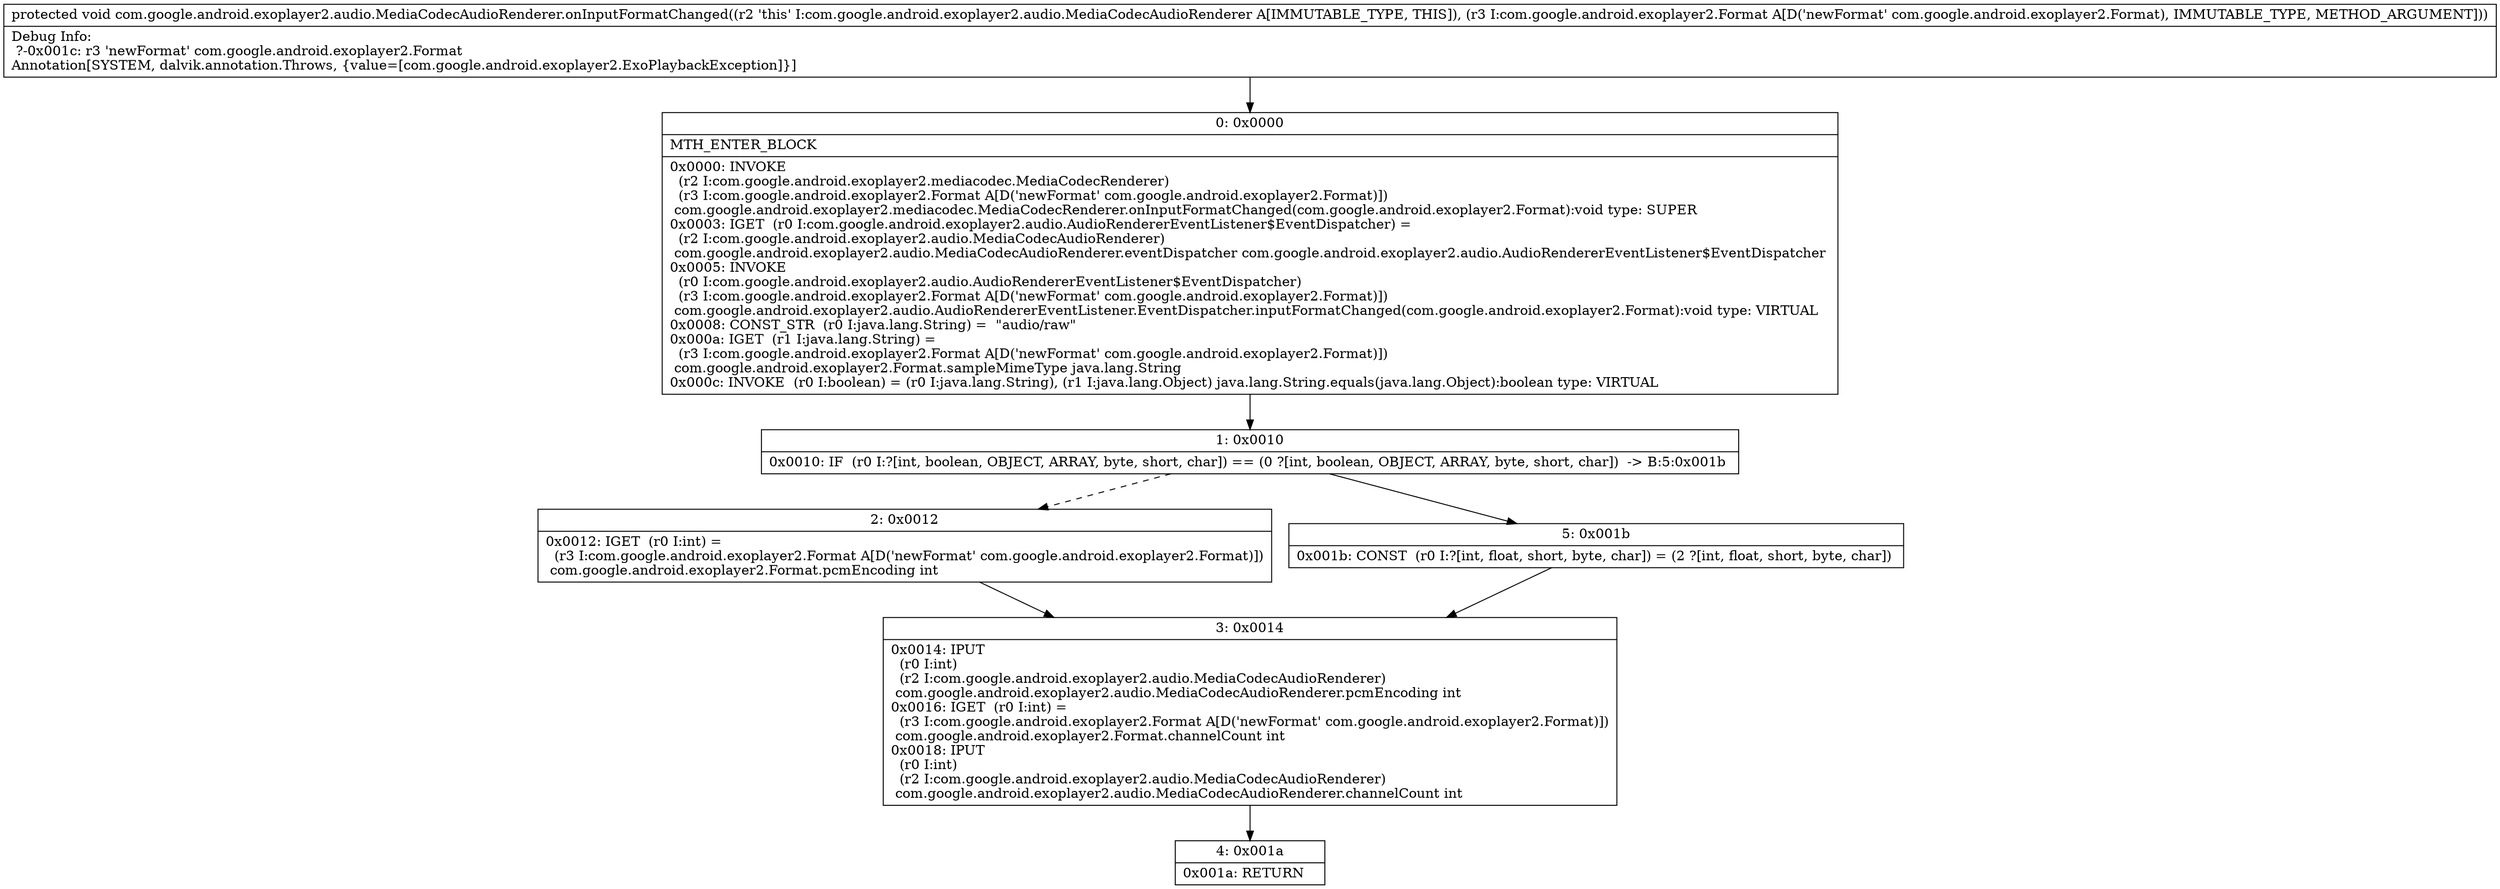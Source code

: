 digraph "CFG forcom.google.android.exoplayer2.audio.MediaCodecAudioRenderer.onInputFormatChanged(Lcom\/google\/android\/exoplayer2\/Format;)V" {
Node_0 [shape=record,label="{0\:\ 0x0000|MTH_ENTER_BLOCK\l|0x0000: INVOKE  \l  (r2 I:com.google.android.exoplayer2.mediacodec.MediaCodecRenderer)\l  (r3 I:com.google.android.exoplayer2.Format A[D('newFormat' com.google.android.exoplayer2.Format)])\l com.google.android.exoplayer2.mediacodec.MediaCodecRenderer.onInputFormatChanged(com.google.android.exoplayer2.Format):void type: SUPER \l0x0003: IGET  (r0 I:com.google.android.exoplayer2.audio.AudioRendererEventListener$EventDispatcher) = \l  (r2 I:com.google.android.exoplayer2.audio.MediaCodecAudioRenderer)\l com.google.android.exoplayer2.audio.MediaCodecAudioRenderer.eventDispatcher com.google.android.exoplayer2.audio.AudioRendererEventListener$EventDispatcher \l0x0005: INVOKE  \l  (r0 I:com.google.android.exoplayer2.audio.AudioRendererEventListener$EventDispatcher)\l  (r3 I:com.google.android.exoplayer2.Format A[D('newFormat' com.google.android.exoplayer2.Format)])\l com.google.android.exoplayer2.audio.AudioRendererEventListener.EventDispatcher.inputFormatChanged(com.google.android.exoplayer2.Format):void type: VIRTUAL \l0x0008: CONST_STR  (r0 I:java.lang.String) =  \"audio\/raw\" \l0x000a: IGET  (r1 I:java.lang.String) = \l  (r3 I:com.google.android.exoplayer2.Format A[D('newFormat' com.google.android.exoplayer2.Format)])\l com.google.android.exoplayer2.Format.sampleMimeType java.lang.String \l0x000c: INVOKE  (r0 I:boolean) = (r0 I:java.lang.String), (r1 I:java.lang.Object) java.lang.String.equals(java.lang.Object):boolean type: VIRTUAL \l}"];
Node_1 [shape=record,label="{1\:\ 0x0010|0x0010: IF  (r0 I:?[int, boolean, OBJECT, ARRAY, byte, short, char]) == (0 ?[int, boolean, OBJECT, ARRAY, byte, short, char])  \-\> B:5:0x001b \l}"];
Node_2 [shape=record,label="{2\:\ 0x0012|0x0012: IGET  (r0 I:int) = \l  (r3 I:com.google.android.exoplayer2.Format A[D('newFormat' com.google.android.exoplayer2.Format)])\l com.google.android.exoplayer2.Format.pcmEncoding int \l}"];
Node_3 [shape=record,label="{3\:\ 0x0014|0x0014: IPUT  \l  (r0 I:int)\l  (r2 I:com.google.android.exoplayer2.audio.MediaCodecAudioRenderer)\l com.google.android.exoplayer2.audio.MediaCodecAudioRenderer.pcmEncoding int \l0x0016: IGET  (r0 I:int) = \l  (r3 I:com.google.android.exoplayer2.Format A[D('newFormat' com.google.android.exoplayer2.Format)])\l com.google.android.exoplayer2.Format.channelCount int \l0x0018: IPUT  \l  (r0 I:int)\l  (r2 I:com.google.android.exoplayer2.audio.MediaCodecAudioRenderer)\l com.google.android.exoplayer2.audio.MediaCodecAudioRenderer.channelCount int \l}"];
Node_4 [shape=record,label="{4\:\ 0x001a|0x001a: RETURN   \l}"];
Node_5 [shape=record,label="{5\:\ 0x001b|0x001b: CONST  (r0 I:?[int, float, short, byte, char]) = (2 ?[int, float, short, byte, char]) \l}"];
MethodNode[shape=record,label="{protected void com.google.android.exoplayer2.audio.MediaCodecAudioRenderer.onInputFormatChanged((r2 'this' I:com.google.android.exoplayer2.audio.MediaCodecAudioRenderer A[IMMUTABLE_TYPE, THIS]), (r3 I:com.google.android.exoplayer2.Format A[D('newFormat' com.google.android.exoplayer2.Format), IMMUTABLE_TYPE, METHOD_ARGUMENT]))  | Debug Info:\l  ?\-0x001c: r3 'newFormat' com.google.android.exoplayer2.Format\lAnnotation[SYSTEM, dalvik.annotation.Throws, \{value=[com.google.android.exoplayer2.ExoPlaybackException]\}]\l}"];
MethodNode -> Node_0;
Node_0 -> Node_1;
Node_1 -> Node_2[style=dashed];
Node_1 -> Node_5;
Node_2 -> Node_3;
Node_3 -> Node_4;
Node_5 -> Node_3;
}

